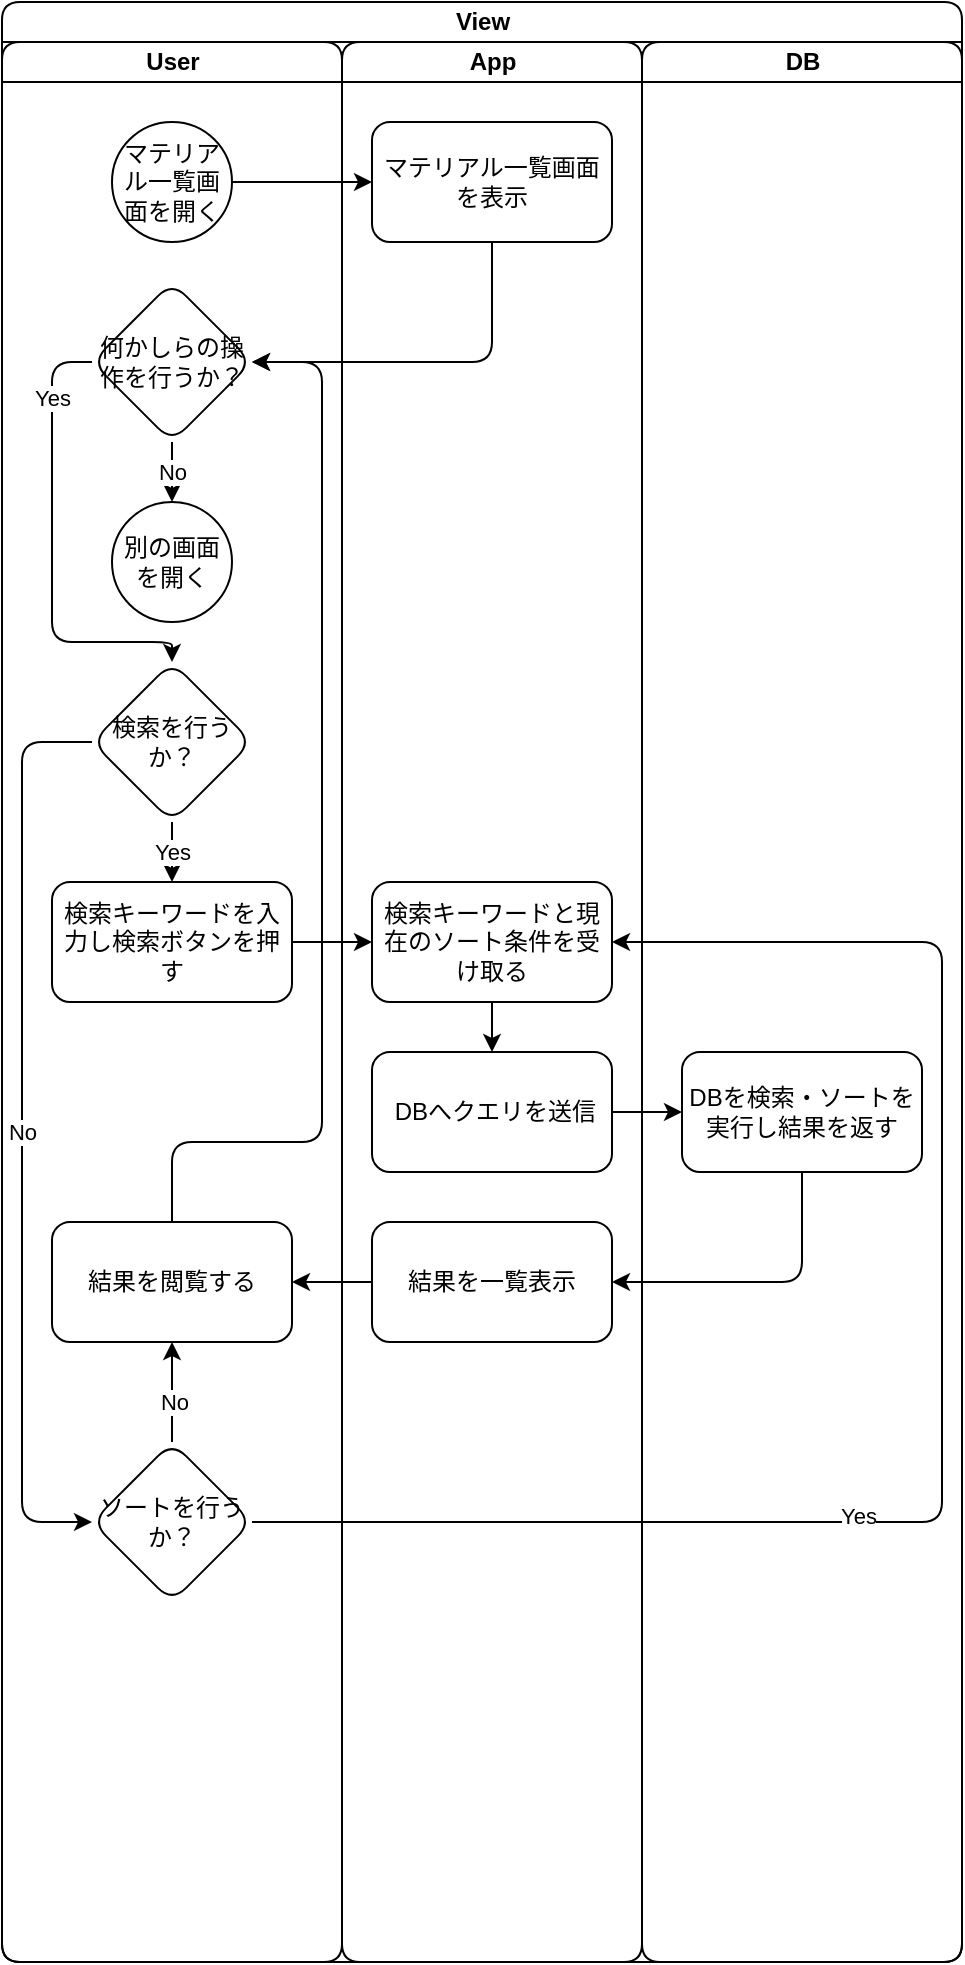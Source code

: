 <mxfile version="28.0.7">
  <diagram name="ページ1" id="nDsr7ZL2te_903vVJfcC">
    <mxGraphModel dx="926" dy="566" grid="1" gridSize="10" guides="1" tooltips="1" connect="1" arrows="1" fold="1" page="1" pageScale="1" pageWidth="827" pageHeight="1169" math="0" shadow="0">
      <root>
        <mxCell id="0" />
        <mxCell id="1" parent="0" />
        <mxCell id="RWtatsnmNJWNkK9OS8tK-5" value="View" style="swimlane;childLayout=stackLayout;resizeParent=1;resizeParentMax=0;startSize=20;html=1;rounded=1;" vertex="1" parent="1">
          <mxGeometry x="230" y="50" width="480" height="980" as="geometry" />
        </mxCell>
        <mxCell id="RWtatsnmNJWNkK9OS8tK-6" value="User" style="swimlane;startSize=20;html=1;rounded=1;" vertex="1" parent="RWtatsnmNJWNkK9OS8tK-5">
          <mxGeometry y="20" width="170" height="960" as="geometry" />
        </mxCell>
        <mxCell id="RWtatsnmNJWNkK9OS8tK-10" value="マテリアル一覧画面を開く" style="ellipse;whiteSpace=wrap;html=1;rounded=1;" vertex="1" parent="RWtatsnmNJWNkK9OS8tK-6">
          <mxGeometry x="55.0" y="40" width="60" height="60" as="geometry" />
        </mxCell>
        <mxCell id="RWtatsnmNJWNkK9OS8tK-20" value="No" style="edgeStyle=orthogonalEdgeStyle;rounded=1;orthogonalLoop=1;jettySize=auto;html=1;exitX=0.5;exitY=1;exitDx=0;exitDy=0;" edge="1" parent="RWtatsnmNJWNkK9OS8tK-6" source="RWtatsnmNJWNkK9OS8tK-13" target="RWtatsnmNJWNkK9OS8tK-15">
          <mxGeometry relative="1" as="geometry" />
        </mxCell>
        <mxCell id="RWtatsnmNJWNkK9OS8tK-39" style="edgeStyle=orthogonalEdgeStyle;rounded=1;orthogonalLoop=1;jettySize=auto;html=1;exitX=0;exitY=0.5;exitDx=0;exitDy=0;entryX=0.5;entryY=0;entryDx=0;entryDy=0;" edge="1" parent="RWtatsnmNJWNkK9OS8tK-6" source="RWtatsnmNJWNkK9OS8tK-13" target="RWtatsnmNJWNkK9OS8tK-21">
          <mxGeometry relative="1" as="geometry">
            <Array as="points">
              <mxPoint x="25" y="160" />
              <mxPoint x="25" y="300" />
              <mxPoint x="85" y="300" />
            </Array>
          </mxGeometry>
        </mxCell>
        <mxCell id="RWtatsnmNJWNkK9OS8tK-41" value="Yes" style="edgeLabel;html=1;align=center;verticalAlign=middle;resizable=0;points=[];rounded=1;" vertex="1" connectable="0" parent="RWtatsnmNJWNkK9OS8tK-39">
          <mxGeometry x="-0.67" relative="1" as="geometry">
            <mxPoint as="offset" />
          </mxGeometry>
        </mxCell>
        <mxCell id="RWtatsnmNJWNkK9OS8tK-13" value="何かしらの操作を行うか？" style="rhombus;whiteSpace=wrap;html=1;rounded=1;" vertex="1" parent="RWtatsnmNJWNkK9OS8tK-6">
          <mxGeometry x="45.0" y="120" width="80" height="80" as="geometry" />
        </mxCell>
        <mxCell id="RWtatsnmNJWNkK9OS8tK-15" value="別の画面を開く" style="ellipse;whiteSpace=wrap;html=1;rounded=1;" vertex="1" parent="RWtatsnmNJWNkK9OS8tK-6">
          <mxGeometry x="55.0" y="230" width="60" height="60" as="geometry" />
        </mxCell>
        <mxCell id="RWtatsnmNJWNkK9OS8tK-25" value="Yes" style="edgeStyle=orthogonalEdgeStyle;rounded=1;orthogonalLoop=1;jettySize=auto;html=1;exitX=0.5;exitY=1;exitDx=0;exitDy=0;" edge="1" parent="RWtatsnmNJWNkK9OS8tK-6" source="RWtatsnmNJWNkK9OS8tK-21" target="RWtatsnmNJWNkK9OS8tK-24">
          <mxGeometry relative="1" as="geometry" />
        </mxCell>
        <mxCell id="RWtatsnmNJWNkK9OS8tK-42" value="No" style="edgeStyle=orthogonalEdgeStyle;rounded=1;orthogonalLoop=1;jettySize=auto;html=1;exitX=0;exitY=0.5;exitDx=0;exitDy=0;entryX=0;entryY=0.5;entryDx=0;entryDy=0;" edge="1" parent="RWtatsnmNJWNkK9OS8tK-6" source="RWtatsnmNJWNkK9OS8tK-21" target="RWtatsnmNJWNkK9OS8tK-38">
          <mxGeometry relative="1" as="geometry">
            <Array as="points">
              <mxPoint x="10" y="350" />
              <mxPoint x="10" y="740" />
            </Array>
          </mxGeometry>
        </mxCell>
        <mxCell id="RWtatsnmNJWNkK9OS8tK-21" value="検索を行うか？" style="rhombus;whiteSpace=wrap;html=1;rounded=1;" vertex="1" parent="RWtatsnmNJWNkK9OS8tK-6">
          <mxGeometry x="45.0" y="310" width="80" height="80" as="geometry" />
        </mxCell>
        <mxCell id="RWtatsnmNJWNkK9OS8tK-24" value="検索キーワードを入力し検索ボタンを押す" style="whiteSpace=wrap;html=1;rounded=1;" vertex="1" parent="RWtatsnmNJWNkK9OS8tK-6">
          <mxGeometry x="25" y="420" width="120" height="60" as="geometry" />
        </mxCell>
        <mxCell id="RWtatsnmNJWNkK9OS8tK-37" style="edgeStyle=orthogonalEdgeStyle;rounded=1;orthogonalLoop=1;jettySize=auto;html=1;exitX=0.5;exitY=0;exitDx=0;exitDy=0;entryX=1;entryY=0.5;entryDx=0;entryDy=0;" edge="1" parent="RWtatsnmNJWNkK9OS8tK-6" source="RWtatsnmNJWNkK9OS8tK-35" target="RWtatsnmNJWNkK9OS8tK-13">
          <mxGeometry relative="1" as="geometry">
            <Array as="points">
              <mxPoint x="85" y="550" />
              <mxPoint x="160" y="550" />
              <mxPoint x="160" y="160" />
            </Array>
          </mxGeometry>
        </mxCell>
        <mxCell id="RWtatsnmNJWNkK9OS8tK-35" value="結果を閲覧する" style="whiteSpace=wrap;html=1;rounded=1;" vertex="1" parent="RWtatsnmNJWNkK9OS8tK-6">
          <mxGeometry x="25" y="590" width="120" height="60" as="geometry" />
        </mxCell>
        <mxCell id="RWtatsnmNJWNkK9OS8tK-45" style="edgeStyle=orthogonalEdgeStyle;rounded=1;orthogonalLoop=1;jettySize=auto;html=1;exitX=0.5;exitY=0;exitDx=0;exitDy=0;entryX=0.5;entryY=1;entryDx=0;entryDy=0;" edge="1" parent="RWtatsnmNJWNkK9OS8tK-6" source="RWtatsnmNJWNkK9OS8tK-38" target="RWtatsnmNJWNkK9OS8tK-35">
          <mxGeometry relative="1" as="geometry" />
        </mxCell>
        <mxCell id="RWtatsnmNJWNkK9OS8tK-46" value="No" style="edgeLabel;html=1;align=center;verticalAlign=middle;resizable=0;points=[];rounded=1;" vertex="1" connectable="0" parent="RWtatsnmNJWNkK9OS8tK-45">
          <mxGeometry x="-0.2" y="-1" relative="1" as="geometry">
            <mxPoint as="offset" />
          </mxGeometry>
        </mxCell>
        <mxCell id="RWtatsnmNJWNkK9OS8tK-38" value="ソートを行うか？" style="rhombus;whiteSpace=wrap;html=1;rounded=1;" vertex="1" parent="RWtatsnmNJWNkK9OS8tK-6">
          <mxGeometry x="45" y="700" width="80" height="80" as="geometry" />
        </mxCell>
        <mxCell id="RWtatsnmNJWNkK9OS8tK-7" value="App" style="swimlane;startSize=20;html=1;rounded=1;" vertex="1" parent="RWtatsnmNJWNkK9OS8tK-5">
          <mxGeometry x="170" y="20" width="150" height="960" as="geometry" />
        </mxCell>
        <mxCell id="RWtatsnmNJWNkK9OS8tK-11" value="マテリアル一覧画面を表示" style="whiteSpace=wrap;html=1;rounded=1;" vertex="1" parent="RWtatsnmNJWNkK9OS8tK-7">
          <mxGeometry x="15.0" y="40" width="120" height="60" as="geometry" />
        </mxCell>
        <mxCell id="RWtatsnmNJWNkK9OS8tK-29" style="edgeStyle=orthogonalEdgeStyle;rounded=1;orthogonalLoop=1;jettySize=auto;html=1;exitX=0.5;exitY=1;exitDx=0;exitDy=0;entryX=0.5;entryY=0;entryDx=0;entryDy=0;" edge="1" parent="RWtatsnmNJWNkK9OS8tK-7" source="RWtatsnmNJWNkK9OS8tK-26" target="RWtatsnmNJWNkK9OS8tK-28">
          <mxGeometry relative="1" as="geometry" />
        </mxCell>
        <mxCell id="RWtatsnmNJWNkK9OS8tK-26" value="検索キーワードと現在のソート条件を受け取る" style="whiteSpace=wrap;html=1;rounded=1;" vertex="1" parent="RWtatsnmNJWNkK9OS8tK-7">
          <mxGeometry x="15" y="420" width="120" height="60" as="geometry" />
        </mxCell>
        <mxCell id="RWtatsnmNJWNkK9OS8tK-28" value="&amp;nbsp;DBへクエリを送信" style="whiteSpace=wrap;html=1;rounded=1;" vertex="1" parent="RWtatsnmNJWNkK9OS8tK-7">
          <mxGeometry x="15" y="505" width="120" height="60" as="geometry" />
        </mxCell>
        <mxCell id="RWtatsnmNJWNkK9OS8tK-32" value="結果を一覧表示" style="whiteSpace=wrap;html=1;rounded=1;" vertex="1" parent="RWtatsnmNJWNkK9OS8tK-7">
          <mxGeometry x="15" y="590" width="120" height="60" as="geometry" />
        </mxCell>
        <mxCell id="RWtatsnmNJWNkK9OS8tK-8" value="DB" style="swimlane;startSize=20;html=1;rounded=1;" vertex="1" parent="RWtatsnmNJWNkK9OS8tK-5">
          <mxGeometry x="320" y="20" width="160" height="960" as="geometry" />
        </mxCell>
        <mxCell id="RWtatsnmNJWNkK9OS8tK-30" value="DBを検索・ソートを実行し結果を返す" style="whiteSpace=wrap;html=1;rounded=1;" vertex="1" parent="RWtatsnmNJWNkK9OS8tK-8">
          <mxGeometry x="20" y="505" width="120" height="60" as="geometry" />
        </mxCell>
        <mxCell id="RWtatsnmNJWNkK9OS8tK-12" style="edgeStyle=orthogonalEdgeStyle;rounded=1;orthogonalLoop=1;jettySize=auto;html=1;exitX=1;exitY=0.5;exitDx=0;exitDy=0;" edge="1" parent="RWtatsnmNJWNkK9OS8tK-5" source="RWtatsnmNJWNkK9OS8tK-10" target="RWtatsnmNJWNkK9OS8tK-11">
          <mxGeometry relative="1" as="geometry" />
        </mxCell>
        <mxCell id="RWtatsnmNJWNkK9OS8tK-14" style="edgeStyle=orthogonalEdgeStyle;rounded=1;orthogonalLoop=1;jettySize=auto;html=1;exitX=0.5;exitY=1;exitDx=0;exitDy=0;entryX=1;entryY=0.5;entryDx=0;entryDy=0;" edge="1" parent="RWtatsnmNJWNkK9OS8tK-5" source="RWtatsnmNJWNkK9OS8tK-11" target="RWtatsnmNJWNkK9OS8tK-13">
          <mxGeometry relative="1" as="geometry" />
        </mxCell>
        <mxCell id="RWtatsnmNJWNkK9OS8tK-27" style="edgeStyle=orthogonalEdgeStyle;rounded=1;orthogonalLoop=1;jettySize=auto;html=1;exitX=1;exitY=0.5;exitDx=0;exitDy=0;" edge="1" parent="RWtatsnmNJWNkK9OS8tK-5" source="RWtatsnmNJWNkK9OS8tK-24" target="RWtatsnmNJWNkK9OS8tK-26">
          <mxGeometry relative="1" as="geometry" />
        </mxCell>
        <mxCell id="RWtatsnmNJWNkK9OS8tK-31" style="edgeStyle=orthogonalEdgeStyle;rounded=1;orthogonalLoop=1;jettySize=auto;html=1;exitX=1;exitY=0.5;exitDx=0;exitDy=0;entryX=0;entryY=0.5;entryDx=0;entryDy=0;" edge="1" parent="RWtatsnmNJWNkK9OS8tK-5" source="RWtatsnmNJWNkK9OS8tK-28" target="RWtatsnmNJWNkK9OS8tK-30">
          <mxGeometry relative="1" as="geometry" />
        </mxCell>
        <mxCell id="RWtatsnmNJWNkK9OS8tK-34" style="edgeStyle=orthogonalEdgeStyle;rounded=1;orthogonalLoop=1;jettySize=auto;html=1;exitX=0.5;exitY=1;exitDx=0;exitDy=0;entryX=1;entryY=0.5;entryDx=0;entryDy=0;" edge="1" parent="RWtatsnmNJWNkK9OS8tK-5" source="RWtatsnmNJWNkK9OS8tK-30" target="RWtatsnmNJWNkK9OS8tK-32">
          <mxGeometry relative="1" as="geometry" />
        </mxCell>
        <mxCell id="RWtatsnmNJWNkK9OS8tK-36" style="edgeStyle=orthogonalEdgeStyle;rounded=1;orthogonalLoop=1;jettySize=auto;html=1;exitX=0;exitY=0.5;exitDx=0;exitDy=0;" edge="1" parent="RWtatsnmNJWNkK9OS8tK-5" source="RWtatsnmNJWNkK9OS8tK-32" target="RWtatsnmNJWNkK9OS8tK-35">
          <mxGeometry relative="1" as="geometry" />
        </mxCell>
        <mxCell id="RWtatsnmNJWNkK9OS8tK-43" style="edgeStyle=orthogonalEdgeStyle;rounded=1;orthogonalLoop=1;jettySize=auto;html=1;exitX=1;exitY=0.5;exitDx=0;exitDy=0;entryX=1;entryY=0.5;entryDx=0;entryDy=0;" edge="1" parent="RWtatsnmNJWNkK9OS8tK-5" source="RWtatsnmNJWNkK9OS8tK-38" target="RWtatsnmNJWNkK9OS8tK-26">
          <mxGeometry relative="1" as="geometry">
            <Array as="points">
              <mxPoint x="470" y="760" />
              <mxPoint x="470" y="470" />
            </Array>
          </mxGeometry>
        </mxCell>
        <mxCell id="RWtatsnmNJWNkK9OS8tK-44" value="Yes" style="edgeLabel;html=1;align=center;verticalAlign=middle;resizable=0;points=[];rounded=1;" vertex="1" connectable="0" parent="RWtatsnmNJWNkK9OS8tK-43">
          <mxGeometry x="-0.242" y="3" relative="1" as="geometry">
            <mxPoint as="offset" />
          </mxGeometry>
        </mxCell>
      </root>
    </mxGraphModel>
  </diagram>
</mxfile>
